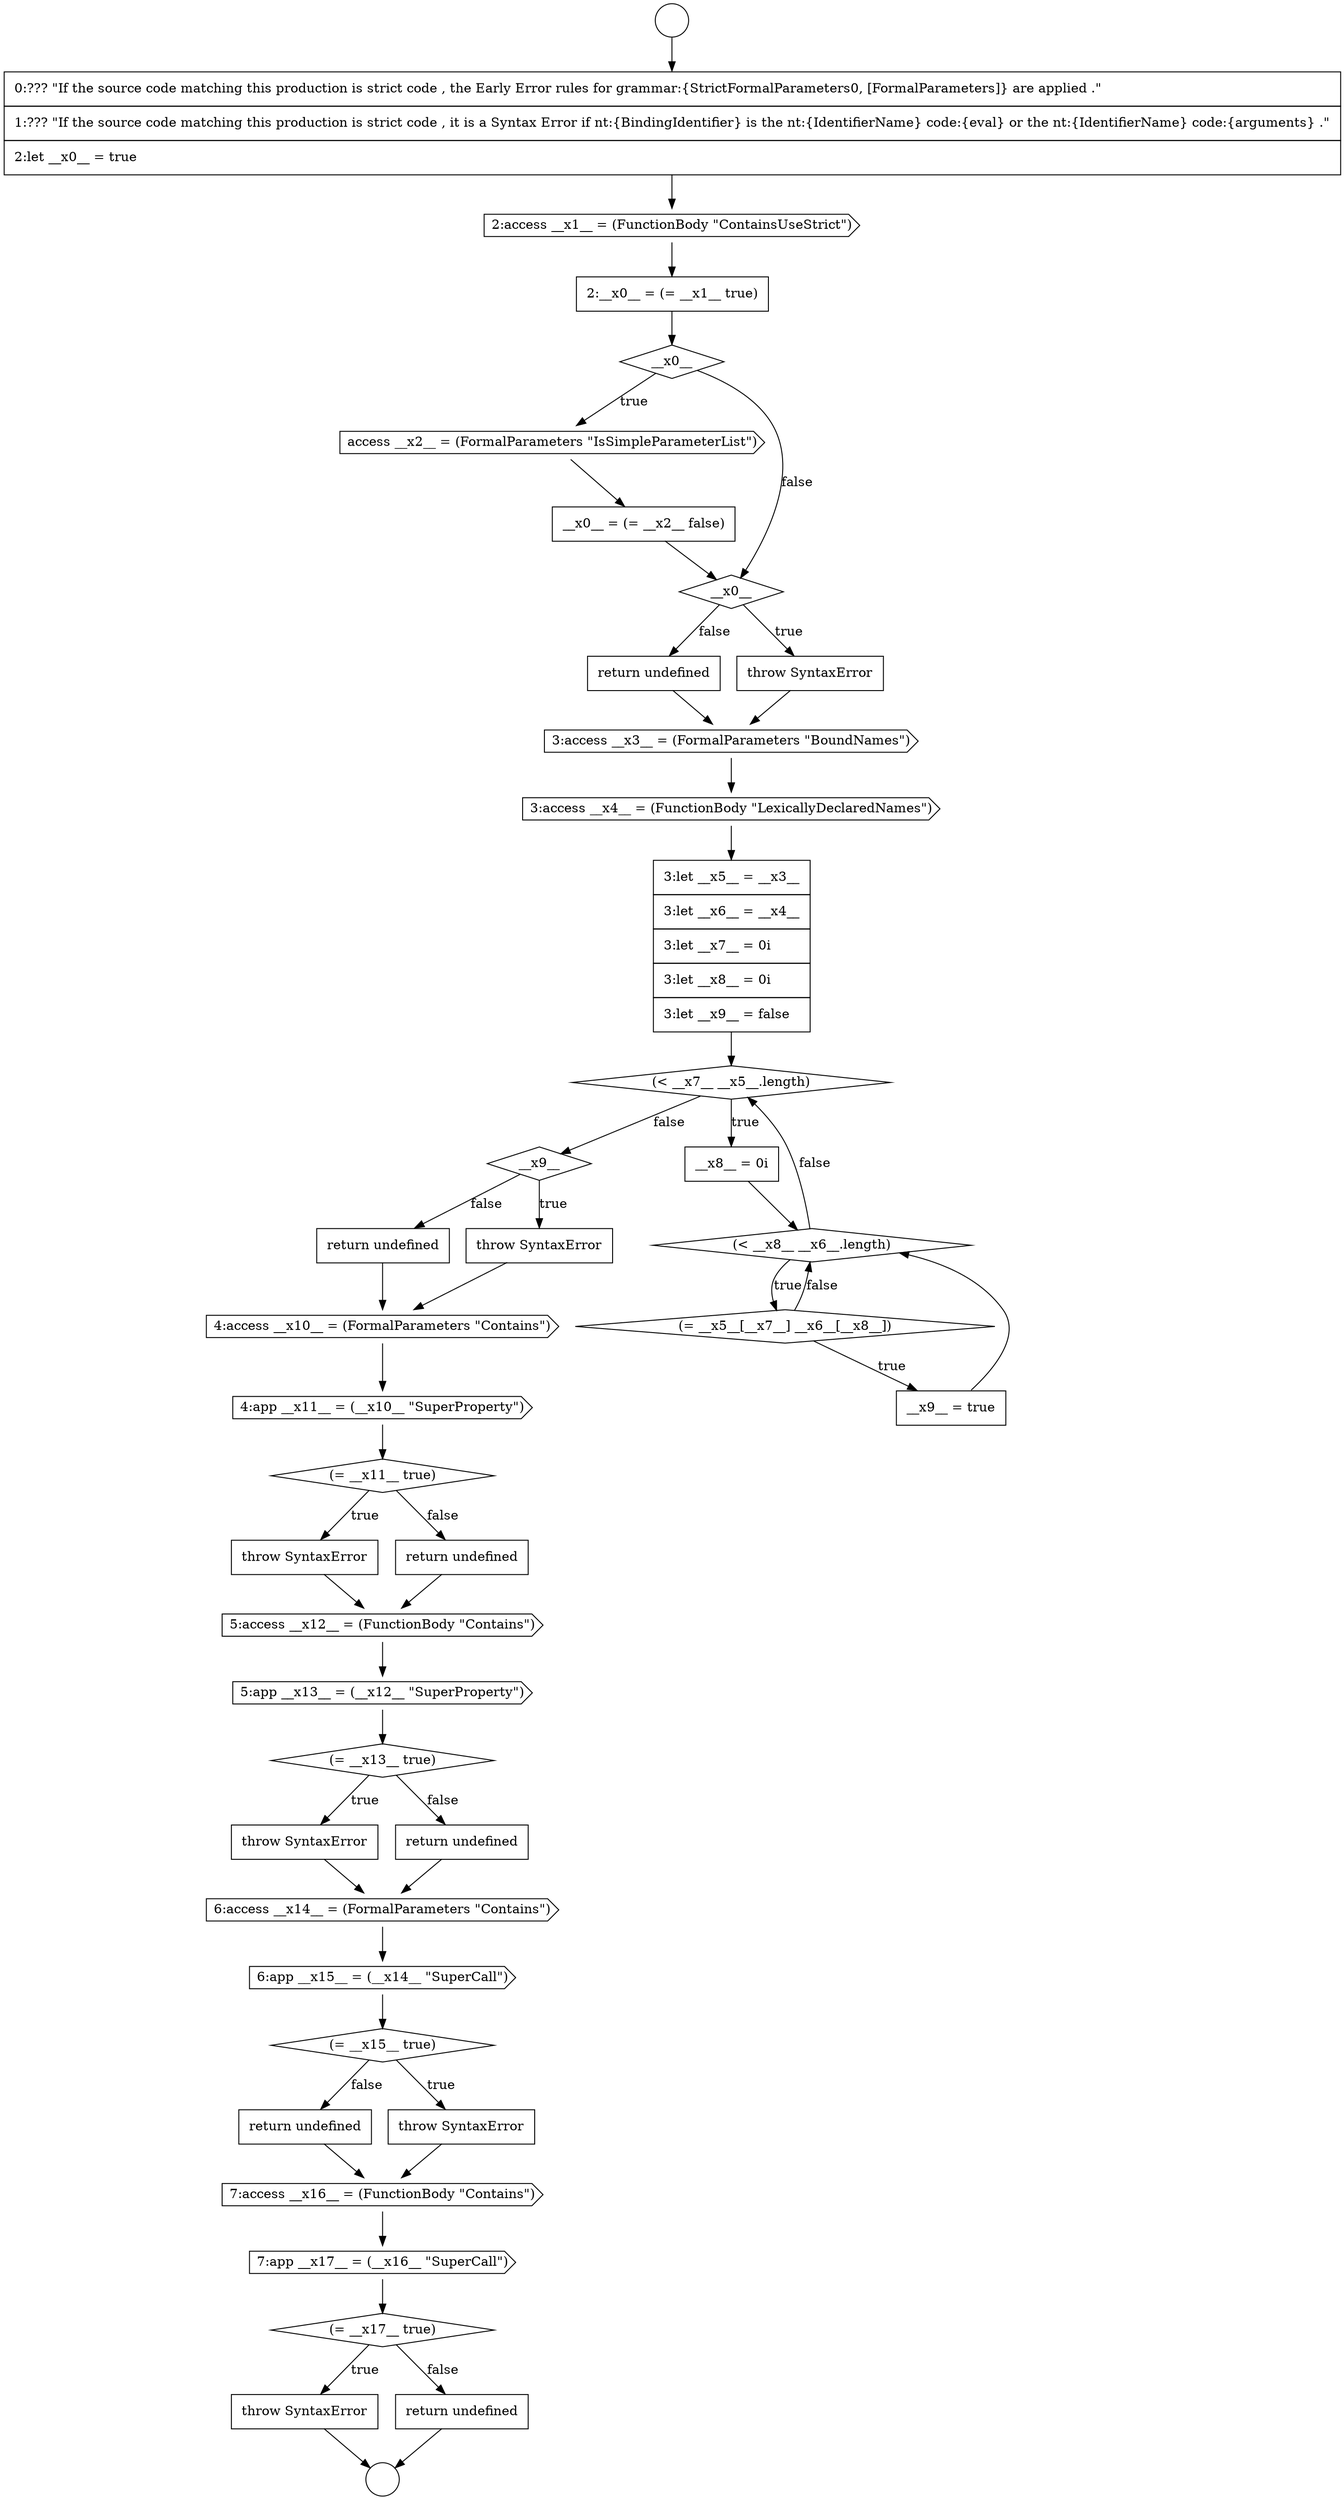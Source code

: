 digraph {
  node16765 [shape=none, margin=0, label=<<font color="black">
    <table border="0" cellborder="1" cellspacing="0" cellpadding="10">
      <tr><td align="left">throw SyntaxError</td></tr>
    </table>
  </font>> color="black" fillcolor="white" style=filled]
  node16752 [shape=cds, label=<<font color="black">3:access __x4__ = (FunctionBody &quot;LexicallyDeclaredNames&quot;)</font>> color="black" fillcolor="white" style=filled]
  node16780 [shape=none, margin=0, label=<<font color="black">
    <table border="0" cellborder="1" cellspacing="0" cellpadding="10">
      <tr><td align="left">throw SyntaxError</td></tr>
    </table>
  </font>> color="black" fillcolor="white" style=filled]
  node16741 [shape=circle label=" " color="black" fillcolor="white" style=filled]
  node16747 [shape=none, margin=0, label=<<font color="black">
    <table border="0" cellborder="1" cellspacing="0" cellpadding="10">
      <tr><td align="left">__x0__ = (= __x2__ false)</td></tr>
    </table>
  </font>> color="black" fillcolor="white" style=filled]
  node16750 [shape=none, margin=0, label=<<font color="black">
    <table border="0" cellborder="1" cellspacing="0" cellpadding="10">
      <tr><td align="left">return undefined</td></tr>
    </table>
  </font>> color="black" fillcolor="white" style=filled]
  node16759 [shape=diamond, label=<<font color="black">__x9__</font>> color="black" fillcolor="white" style=filled]
  node16746 [shape=cds, label=<<font color="black">access __x2__ = (FormalParameters &quot;IsSimpleParameterList&quot;)</font>> color="black" fillcolor="white" style=filled]
  node16778 [shape=cds, label=<<font color="black">7:app __x17__ = (__x16__ &quot;SuperCall&quot;)</font>> color="black" fillcolor="white" style=filled]
  node16743 [shape=cds, label=<<font color="black">2:access __x1__ = (FunctionBody &quot;ContainsUseStrict&quot;)</font>> color="black" fillcolor="white" style=filled]
  node16777 [shape=cds, label=<<font color="black">7:access __x16__ = (FunctionBody &quot;Contains&quot;)</font>> color="black" fillcolor="white" style=filled]
  node16745 [shape=diamond, label=<<font color="black">__x0__</font>> color="black" fillcolor="white" style=filled]
  node16762 [shape=cds, label=<<font color="black">4:access __x10__ = (FormalParameters &quot;Contains&quot;)</font>> color="black" fillcolor="white" style=filled]
  node16740 [shape=circle label=" " color="black" fillcolor="white" style=filled]
  node16757 [shape=diamond, label=<<font color="black">(= __x5__[__x7__] __x6__[__x8__])</font>> color="black" fillcolor="white" style=filled]
  node16772 [shape=cds, label=<<font color="black">6:access __x14__ = (FormalParameters &quot;Contains&quot;)</font>> color="black" fillcolor="white" style=filled]
  node16744 [shape=none, margin=0, label=<<font color="black">
    <table border="0" cellborder="1" cellspacing="0" cellpadding="10">
      <tr><td align="left">2:__x0__ = (= __x1__ true)</td></tr>
    </table>
  </font>> color="black" fillcolor="white" style=filled]
  node16753 [shape=none, margin=0, label=<<font color="black">
    <table border="0" cellborder="1" cellspacing="0" cellpadding="10">
      <tr><td align="left">3:let __x5__ = __x3__</td></tr>
      <tr><td align="left">3:let __x6__ = __x4__</td></tr>
      <tr><td align="left">3:let __x7__ = 0i</td></tr>
      <tr><td align="left">3:let __x8__ = 0i</td></tr>
      <tr><td align="left">3:let __x9__ = false</td></tr>
    </table>
  </font>> color="black" fillcolor="white" style=filled]
  node16776 [shape=none, margin=0, label=<<font color="black">
    <table border="0" cellborder="1" cellspacing="0" cellpadding="10">
      <tr><td align="left">return undefined</td></tr>
    </table>
  </font>> color="black" fillcolor="white" style=filled]
  node16751 [shape=cds, label=<<font color="black">3:access __x3__ = (FormalParameters &quot;BoundNames&quot;)</font>> color="black" fillcolor="white" style=filled]
  node16748 [shape=diamond, label=<<font color="black">__x0__</font>> color="black" fillcolor="white" style=filled]
  node16761 [shape=none, margin=0, label=<<font color="black">
    <table border="0" cellborder="1" cellspacing="0" cellpadding="10">
      <tr><td align="left">return undefined</td></tr>
    </table>
  </font>> color="black" fillcolor="white" style=filled]
  node16768 [shape=cds, label=<<font color="black">5:app __x13__ = (__x12__ &quot;SuperProperty&quot;)</font>> color="black" fillcolor="white" style=filled]
  node16758 [shape=none, margin=0, label=<<font color="black">
    <table border="0" cellborder="1" cellspacing="0" cellpadding="10">
      <tr><td align="left">__x9__ = true</td></tr>
    </table>
  </font>> color="black" fillcolor="white" style=filled]
  node16773 [shape=cds, label=<<font color="black">6:app __x15__ = (__x14__ &quot;SuperCall&quot;)</font>> color="black" fillcolor="white" style=filled]
  node16754 [shape=diamond, label=<<font color="black">(&lt; __x7__ __x5__.length)</font>> color="black" fillcolor="white" style=filled]
  node16769 [shape=diamond, label=<<font color="black">(= __x13__ true)</font>> color="black" fillcolor="white" style=filled]
  node16779 [shape=diamond, label=<<font color="black">(= __x17__ true)</font>> color="black" fillcolor="white" style=filled]
  node16764 [shape=diamond, label=<<font color="black">(= __x11__ true)</font>> color="black" fillcolor="white" style=filled]
  node16774 [shape=diamond, label=<<font color="black">(= __x15__ true)</font>> color="black" fillcolor="white" style=filled]
  node16767 [shape=cds, label=<<font color="black">5:access __x12__ = (FunctionBody &quot;Contains&quot;)</font>> color="black" fillcolor="white" style=filled]
  node16742 [shape=none, margin=0, label=<<font color="black">
    <table border="0" cellborder="1" cellspacing="0" cellpadding="10">
      <tr><td align="left">0:??? &quot;If the source code matching this production is strict code , the Early Error rules for grammar:{StrictFormalParameters0, [FormalParameters]} are applied .&quot;</td></tr>
      <tr><td align="left">1:??? &quot;If the source code matching this production is strict code , it is a Syntax Error if nt:{BindingIdentifier} is the nt:{IdentifierName} code:{eval} or the nt:{IdentifierName} code:{arguments} .&quot;</td></tr>
      <tr><td align="left">2:let __x0__ = true</td></tr>
    </table>
  </font>> color="black" fillcolor="white" style=filled]
  node16755 [shape=none, margin=0, label=<<font color="black">
    <table border="0" cellborder="1" cellspacing="0" cellpadding="10">
      <tr><td align="left">__x8__ = 0i</td></tr>
    </table>
  </font>> color="black" fillcolor="white" style=filled]
  node16770 [shape=none, margin=0, label=<<font color="black">
    <table border="0" cellborder="1" cellspacing="0" cellpadding="10">
      <tr><td align="left">throw SyntaxError</td></tr>
    </table>
  </font>> color="black" fillcolor="white" style=filled]
  node16763 [shape=cds, label=<<font color="black">4:app __x11__ = (__x10__ &quot;SuperProperty&quot;)</font>> color="black" fillcolor="white" style=filled]
  node16749 [shape=none, margin=0, label=<<font color="black">
    <table border="0" cellborder="1" cellspacing="0" cellpadding="10">
      <tr><td align="left">throw SyntaxError</td></tr>
    </table>
  </font>> color="black" fillcolor="white" style=filled]
  node16781 [shape=none, margin=0, label=<<font color="black">
    <table border="0" cellborder="1" cellspacing="0" cellpadding="10">
      <tr><td align="left">return undefined</td></tr>
    </table>
  </font>> color="black" fillcolor="white" style=filled]
  node16766 [shape=none, margin=0, label=<<font color="black">
    <table border="0" cellborder="1" cellspacing="0" cellpadding="10">
      <tr><td align="left">return undefined</td></tr>
    </table>
  </font>> color="black" fillcolor="white" style=filled]
  node16756 [shape=diamond, label=<<font color="black">(&lt; __x8__ __x6__.length)</font>> color="black" fillcolor="white" style=filled]
  node16771 [shape=none, margin=0, label=<<font color="black">
    <table border="0" cellborder="1" cellspacing="0" cellpadding="10">
      <tr><td align="left">return undefined</td></tr>
    </table>
  </font>> color="black" fillcolor="white" style=filled]
  node16760 [shape=none, margin=0, label=<<font color="black">
    <table border="0" cellborder="1" cellspacing="0" cellpadding="10">
      <tr><td align="left">throw SyntaxError</td></tr>
    </table>
  </font>> color="black" fillcolor="white" style=filled]
  node16775 [shape=none, margin=0, label=<<font color="black">
    <table border="0" cellborder="1" cellspacing="0" cellpadding="10">
      <tr><td align="left">throw SyntaxError</td></tr>
    </table>
  </font>> color="black" fillcolor="white" style=filled]
  node16768 -> node16769 [ color="black"]
  node16764 -> node16765 [label=<<font color="black">true</font>> color="black"]
  node16764 -> node16766 [label=<<font color="black">false</font>> color="black"]
  node16759 -> node16760 [label=<<font color="black">true</font>> color="black"]
  node16759 -> node16761 [label=<<font color="black">false</font>> color="black"]
  node16765 -> node16767 [ color="black"]
  node16760 -> node16762 [ color="black"]
  node16750 -> node16751 [ color="black"]
  node16772 -> node16773 [ color="black"]
  node16763 -> node16764 [ color="black"]
  node16762 -> node16763 [ color="black"]
  node16752 -> node16753 [ color="black"]
  node16771 -> node16772 [ color="black"]
  node16756 -> node16757 [label=<<font color="black">true</font>> color="black"]
  node16756 -> node16754 [label=<<font color="black">false</font>> color="black"]
  node16753 -> node16754 [ color="black"]
  node16777 -> node16778 [ color="black"]
  node16744 -> node16745 [ color="black"]
  node16743 -> node16744 [ color="black"]
  node16740 -> node16742 [ color="black"]
  node16773 -> node16774 [ color="black"]
  node16776 -> node16777 [ color="black"]
  node16767 -> node16768 [ color="black"]
  node16774 -> node16775 [label=<<font color="black">true</font>> color="black"]
  node16774 -> node16776 [label=<<font color="black">false</font>> color="black"]
  node16755 -> node16756 [ color="black"]
  node16746 -> node16747 [ color="black"]
  node16770 -> node16772 [ color="black"]
  node16758 -> node16756 [ color="black"]
  node16742 -> node16743 [ color="black"]
  node16749 -> node16751 [ color="black"]
  node16748 -> node16749 [label=<<font color="black">true</font>> color="black"]
  node16748 -> node16750 [label=<<font color="black">false</font>> color="black"]
  node16781 -> node16741 [ color="black"]
  node16751 -> node16752 [ color="black"]
  node16780 -> node16741 [ color="black"]
  node16747 -> node16748 [ color="black"]
  node16769 -> node16770 [label=<<font color="black">true</font>> color="black"]
  node16769 -> node16771 [label=<<font color="black">false</font>> color="black"]
  node16775 -> node16777 [ color="black"]
  node16757 -> node16758 [label=<<font color="black">true</font>> color="black"]
  node16757 -> node16756 [label=<<font color="black">false</font>> color="black"]
  node16778 -> node16779 [ color="black"]
  node16754 -> node16755 [label=<<font color="black">true</font>> color="black"]
  node16754 -> node16759 [label=<<font color="black">false</font>> color="black"]
  node16779 -> node16780 [label=<<font color="black">true</font>> color="black"]
  node16779 -> node16781 [label=<<font color="black">false</font>> color="black"]
  node16761 -> node16762 [ color="black"]
  node16745 -> node16746 [label=<<font color="black">true</font>> color="black"]
  node16745 -> node16748 [label=<<font color="black">false</font>> color="black"]
  node16766 -> node16767 [ color="black"]
}
